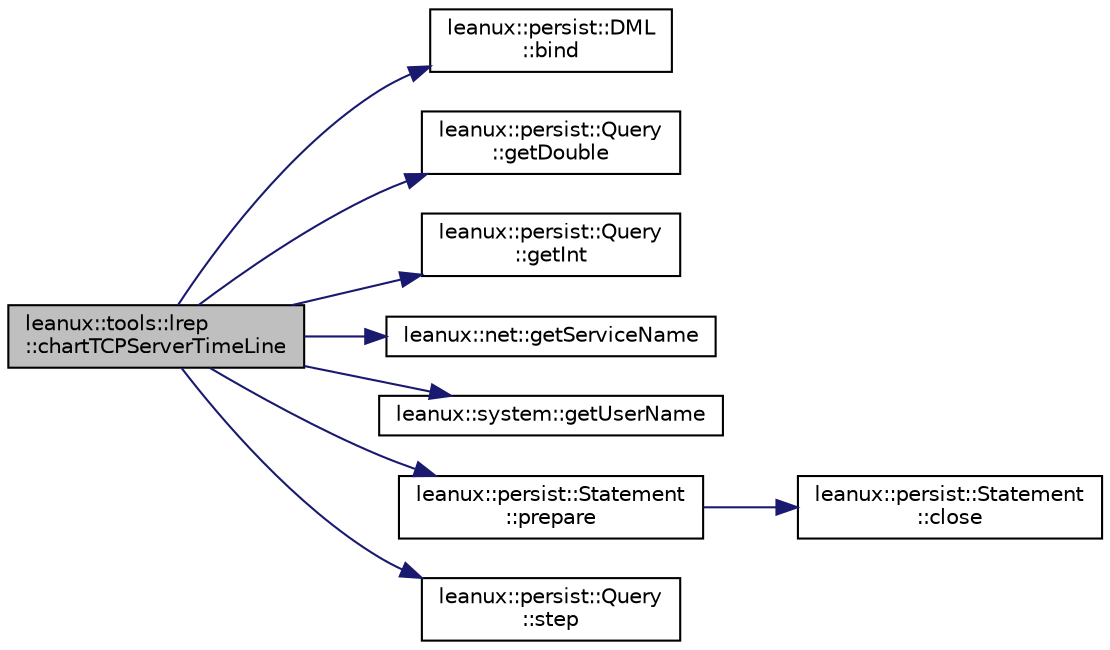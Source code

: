 digraph "leanux::tools::lrep::chartTCPServerTimeLine"
{
 // LATEX_PDF_SIZE
  bgcolor="transparent";
  edge [fontname="Helvetica",fontsize="10",labelfontname="Helvetica",labelfontsize="10"];
  node [fontname="Helvetica",fontsize="10",shape=record];
  rankdir="LR";
  Node1 [label="leanux::tools::lrep\l::chartTCPServerTimeLine",height=0.2,width=0.4,color="black", fillcolor="grey75", style="filled", fontcolor="black",tooltip=" "];
  Node1 -> Node2 [color="midnightblue",fontsize="10",style="solid",fontname="Helvetica"];
  Node2 [label="leanux::persist::DML\l::bind",height=0.2,width=0.4,color="black",URL="$classleanux_1_1persist_1_1DML.html#a8df01a6d880515c22106e424ed342c81",tooltip="Bind a double value to the bind at position."];
  Node1 -> Node3 [color="midnightblue",fontsize="10",style="solid",fontname="Helvetica"];
  Node3 [label="leanux::persist::Query\l::getDouble",height=0.2,width=0.4,color="black",URL="$classleanux_1_1persist_1_1Query.html#ac71ce2dce629c76434dfb541bbe55658",tooltip="Get double value from select list."];
  Node1 -> Node4 [color="midnightblue",fontsize="10",style="solid",fontname="Helvetica"];
  Node4 [label="leanux::persist::Query\l::getInt",height=0.2,width=0.4,color="black",URL="$classleanux_1_1persist_1_1Query.html#a86b5deec83f9cdf0c72f6caf503984d9",tooltip="Get int value from select list."];
  Node1 -> Node5 [color="midnightblue",fontsize="10",style="solid",fontname="Helvetica"];
  Node5 [label="leanux::net::getServiceName",height=0.2,width=0.4,color="black",URL="$namespaceleanux_1_1net.html#af3904a30ad9b1588f1d534d2b1459f23",tooltip="Get the service name, eg 'ssh' for port 22."];
  Node1 -> Node6 [color="midnightblue",fontsize="10",style="solid",fontname="Helvetica"];
  Node6 [label="leanux::system::getUserName",height=0.2,width=0.4,color="black",URL="$namespaceleanux_1_1system.html#a15a1517cb994968027d406402a588157",tooltip="Get username from a uid."];
  Node1 -> Node7 [color="midnightblue",fontsize="10",style="solid",fontname="Helvetica"];
  Node7 [label="leanux::persist::Statement\l::prepare",height=0.2,width=0.4,color="black",URL="$classleanux_1_1persist_1_1Statement.html#a1b809c1b1d0e9d24af65e439c3893d74",tooltip="Prepare a SQL statement."];
  Node7 -> Node8 [color="midnightblue",fontsize="10",style="solid",fontname="Helvetica"];
  Node8 [label="leanux::persist::Statement\l::close",height=0.2,width=0.4,color="black",URL="$classleanux_1_1persist_1_1Statement.html#a5b31fb14297ad5c1c342cfc0d8f797de",tooltip="A statement handle can be explicitly closed without deleting the Statement object itself."];
  Node1 -> Node9 [color="midnightblue",fontsize="10",style="solid",fontname="Helvetica"];
  Node9 [label="leanux::persist::Query\l::step",height=0.2,width=0.4,color="black",URL="$classleanux_1_1persist_1_1Query.html#a294e11c33a22761503c49418f5ca9815",tooltip="Step the result list, end of list returns false."];
}
